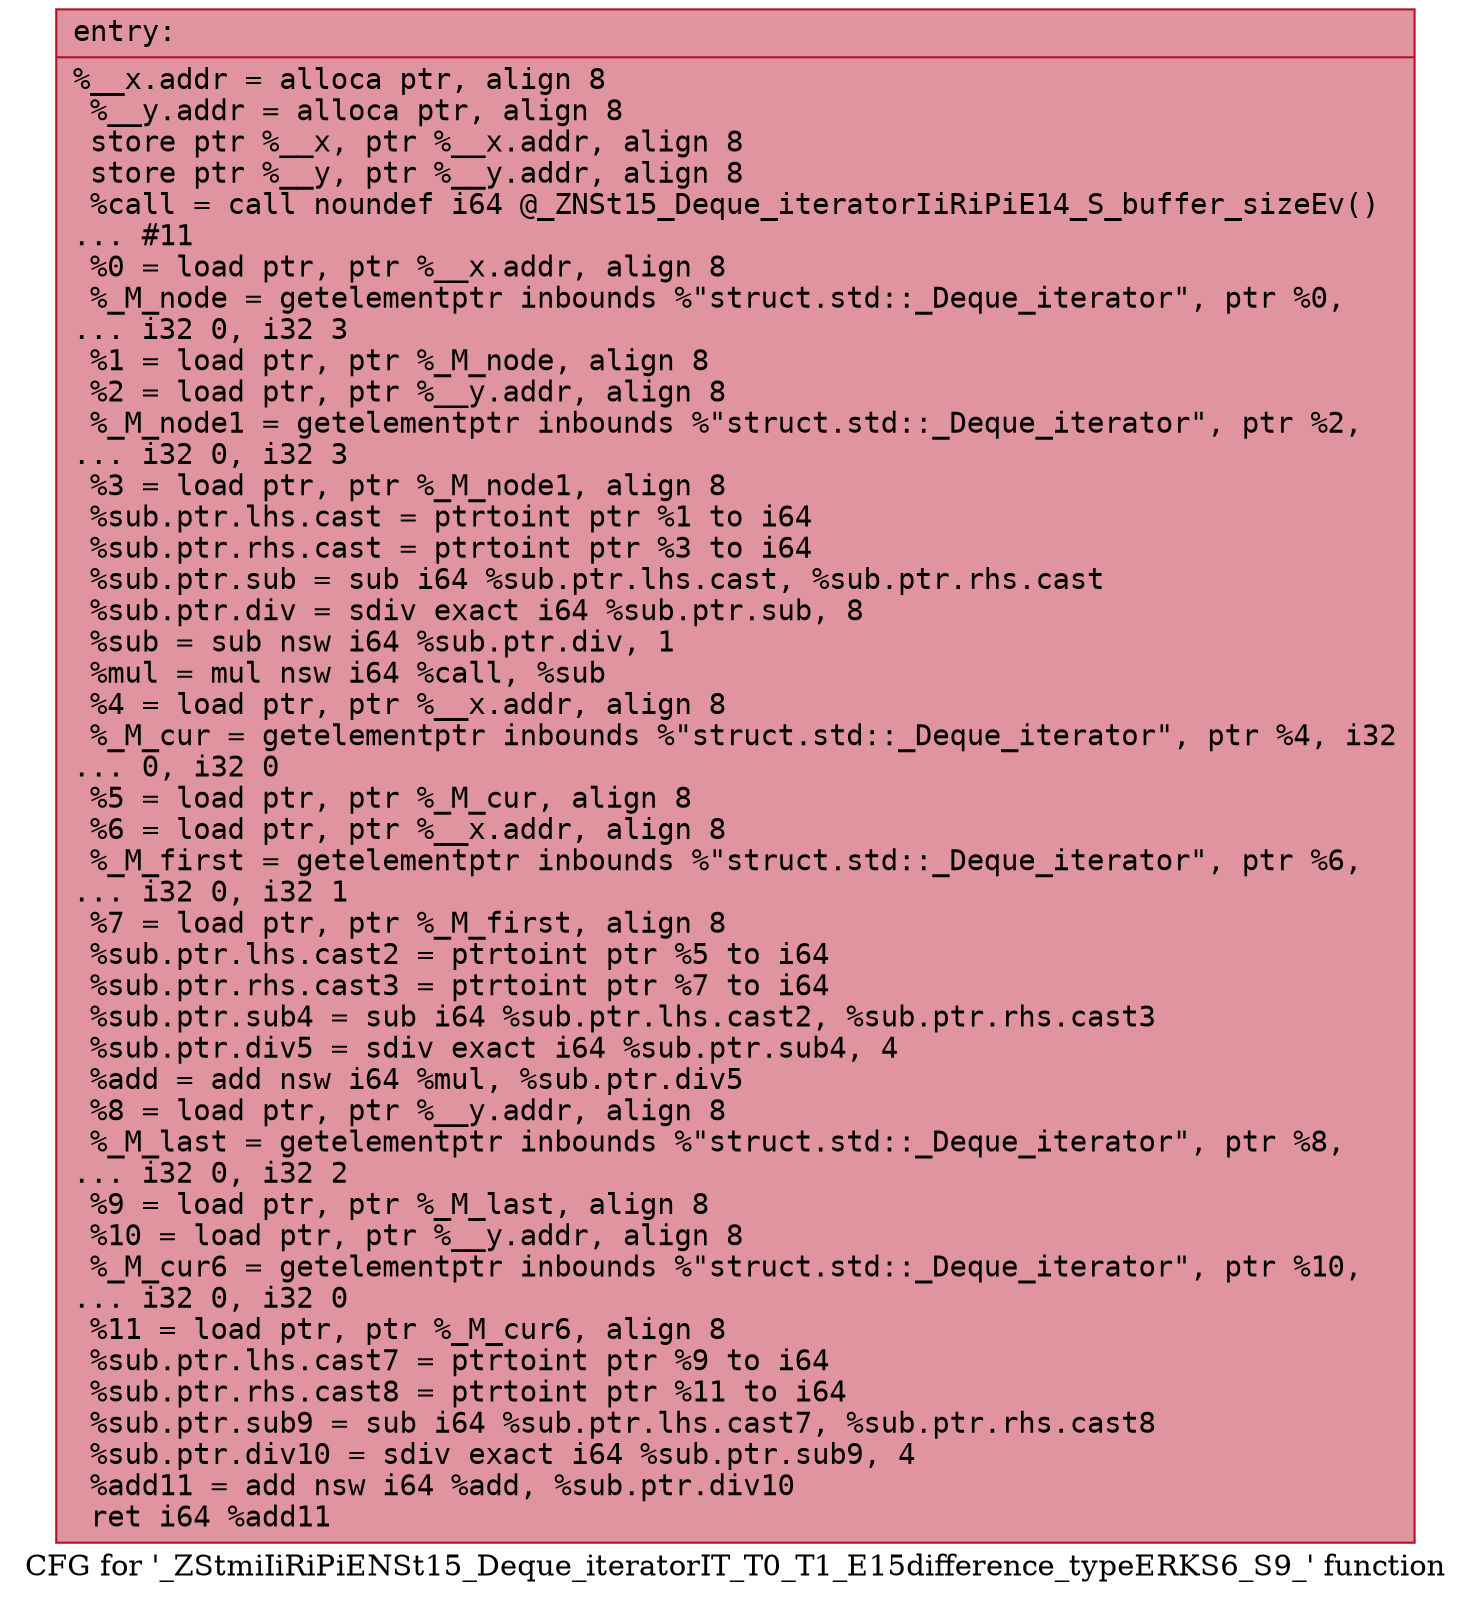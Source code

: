 digraph "CFG for '_ZStmiIiRiPiENSt15_Deque_iteratorIT_T0_T1_E15difference_typeERKS6_S9_' function" {
	label="CFG for '_ZStmiIiRiPiENSt15_Deque_iteratorIT_T0_T1_E15difference_typeERKS6_S9_' function";

	Node0x564619475170 [shape=record,color="#b70d28ff", style=filled, fillcolor="#b70d2870" fontname="Courier",label="{entry:\l|  %__x.addr = alloca ptr, align 8\l  %__y.addr = alloca ptr, align 8\l  store ptr %__x, ptr %__x.addr, align 8\l  store ptr %__y, ptr %__y.addr, align 8\l  %call = call noundef i64 @_ZNSt15_Deque_iteratorIiRiPiE14_S_buffer_sizeEv()\l... #11\l  %0 = load ptr, ptr %__x.addr, align 8\l  %_M_node = getelementptr inbounds %\"struct.std::_Deque_iterator\", ptr %0,\l... i32 0, i32 3\l  %1 = load ptr, ptr %_M_node, align 8\l  %2 = load ptr, ptr %__y.addr, align 8\l  %_M_node1 = getelementptr inbounds %\"struct.std::_Deque_iterator\", ptr %2,\l... i32 0, i32 3\l  %3 = load ptr, ptr %_M_node1, align 8\l  %sub.ptr.lhs.cast = ptrtoint ptr %1 to i64\l  %sub.ptr.rhs.cast = ptrtoint ptr %3 to i64\l  %sub.ptr.sub = sub i64 %sub.ptr.lhs.cast, %sub.ptr.rhs.cast\l  %sub.ptr.div = sdiv exact i64 %sub.ptr.sub, 8\l  %sub = sub nsw i64 %sub.ptr.div, 1\l  %mul = mul nsw i64 %call, %sub\l  %4 = load ptr, ptr %__x.addr, align 8\l  %_M_cur = getelementptr inbounds %\"struct.std::_Deque_iterator\", ptr %4, i32\l... 0, i32 0\l  %5 = load ptr, ptr %_M_cur, align 8\l  %6 = load ptr, ptr %__x.addr, align 8\l  %_M_first = getelementptr inbounds %\"struct.std::_Deque_iterator\", ptr %6,\l... i32 0, i32 1\l  %7 = load ptr, ptr %_M_first, align 8\l  %sub.ptr.lhs.cast2 = ptrtoint ptr %5 to i64\l  %sub.ptr.rhs.cast3 = ptrtoint ptr %7 to i64\l  %sub.ptr.sub4 = sub i64 %sub.ptr.lhs.cast2, %sub.ptr.rhs.cast3\l  %sub.ptr.div5 = sdiv exact i64 %sub.ptr.sub4, 4\l  %add = add nsw i64 %mul, %sub.ptr.div5\l  %8 = load ptr, ptr %__y.addr, align 8\l  %_M_last = getelementptr inbounds %\"struct.std::_Deque_iterator\", ptr %8,\l... i32 0, i32 2\l  %9 = load ptr, ptr %_M_last, align 8\l  %10 = load ptr, ptr %__y.addr, align 8\l  %_M_cur6 = getelementptr inbounds %\"struct.std::_Deque_iterator\", ptr %10,\l... i32 0, i32 0\l  %11 = load ptr, ptr %_M_cur6, align 8\l  %sub.ptr.lhs.cast7 = ptrtoint ptr %9 to i64\l  %sub.ptr.rhs.cast8 = ptrtoint ptr %11 to i64\l  %sub.ptr.sub9 = sub i64 %sub.ptr.lhs.cast7, %sub.ptr.rhs.cast8\l  %sub.ptr.div10 = sdiv exact i64 %sub.ptr.sub9, 4\l  %add11 = add nsw i64 %add, %sub.ptr.div10\l  ret i64 %add11\l}"];
}
